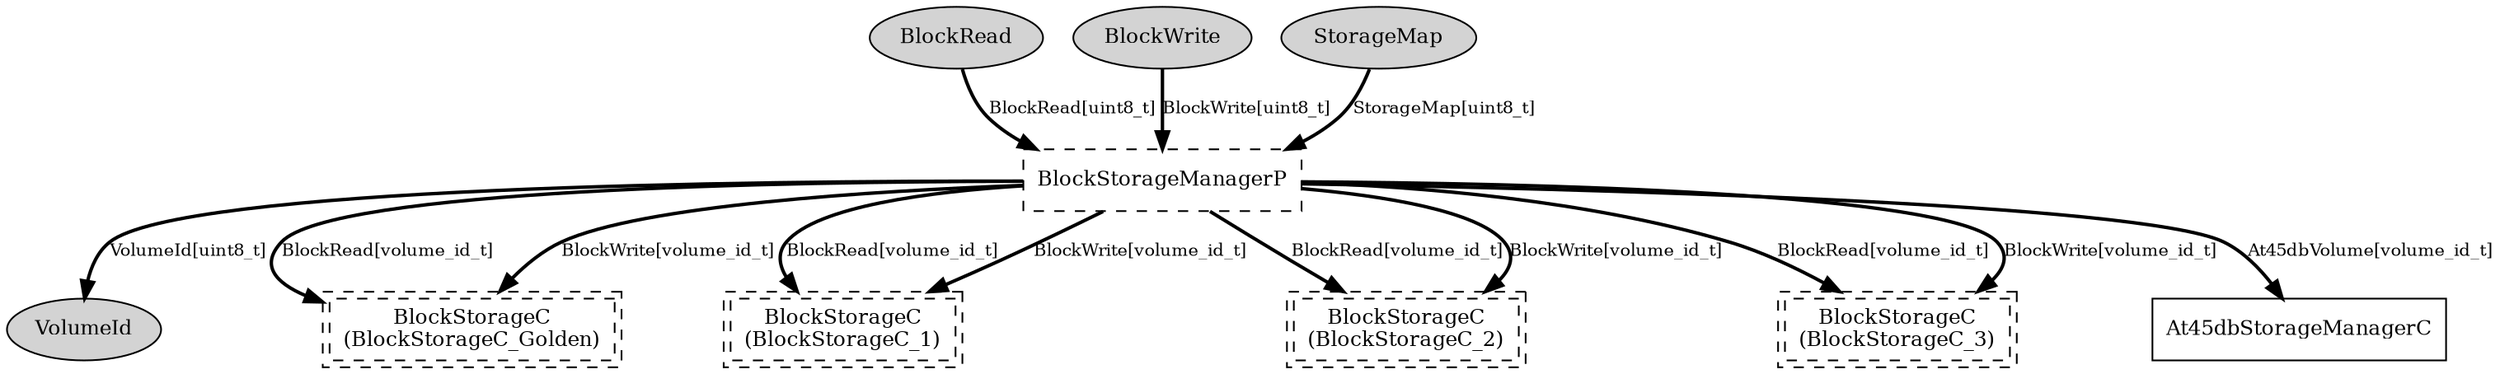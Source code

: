 digraph "tos.lib.net.Deluge.BlockStorageManager.BlockStorageManagerC" {
  n0x2ace8399b4c0 [shape=ellipse, style=filled, label="BlockRead", fontsize=12];
  "BlockStorageManagerC.BlockStorageManagerP" [fontsize=12, shape=box, style=dashed, label="BlockStorageManagerP", URL="../chtml/tos.lib.net.Deluge.BlockStorageManager.BlockStorageManagerP.html"];
  n0x2ace8399a640 [shape=ellipse, style=filled, label="BlockWrite", fontsize=12];
  "BlockStorageManagerC.BlockStorageManagerP" [fontsize=12, shape=box, style=dashed, label="BlockStorageManagerP", URL="../chtml/tos.lib.net.Deluge.BlockStorageManager.BlockStorageManagerP.html"];
  n0x2ace83996b28 [shape=ellipse, style=filled, label="StorageMap", fontsize=12];
  "BlockStorageManagerC.BlockStorageManagerP" [fontsize=12, shape=box, style=dashed, label="BlockStorageManagerP", URL="../chtml/tos.lib.net.Deluge.BlockStorageManager.BlockStorageManagerP.html"];
  "BlockStorageManagerC.BlockStorageManagerP" [fontsize=12, shape=box, style=dashed, label="BlockStorageManagerP", URL="../chtml/tos.lib.net.Deluge.BlockStorageManager.BlockStorageManagerP.html"];
  n0x2ace839986c0 [shape=ellipse, style=filled, label="VolumeId", fontsize=12];
  "BlockStorageManagerC.BlockStorageManagerP" [fontsize=12, shape=box, style=dashed, label="BlockStorageManagerP", URL="../chtml/tos.lib.net.Deluge.BlockStorageManager.BlockStorageManagerP.html"];
  "BlockStorageManagerC.BlockStorageC_Golden" [fontsize=12, shape=box,peripheries=2, style=dashed, label="BlockStorageC\n(BlockStorageC_Golden)", URL="../chtml/tos.chips.at45db.BlockStorageC.html"];
  "BlockStorageManagerC.BlockStorageC_1" [fontsize=12, shape=box,peripheries=2, style=dashed, label="BlockStorageC\n(BlockStorageC_1)", URL="../chtml/tos.chips.at45db.BlockStorageC.html"];
  "BlockStorageManagerC.BlockStorageC_2" [fontsize=12, shape=box,peripheries=2, style=dashed, label="BlockStorageC\n(BlockStorageC_2)", URL="../chtml/tos.chips.at45db.BlockStorageC.html"];
  "BlockStorageManagerC.BlockStorageC_3" [fontsize=12, shape=box,peripheries=2, style=dashed, label="BlockStorageC\n(BlockStorageC_3)", URL="../chtml/tos.chips.at45db.BlockStorageC.html"];
  "BlockStorageManagerC.BlockStorageManagerP" [fontsize=12, shape=box, style=dashed, label="BlockStorageManagerP", URL="../chtml/tos.lib.net.Deluge.BlockStorageManager.BlockStorageManagerP.html"];
  "BlockStorageManagerC.BlockStorageC_Golden" [fontsize=12, shape=box,peripheries=2, style=dashed, label="BlockStorageC\n(BlockStorageC_Golden)", URL="../chtml/tos.chips.at45db.BlockStorageC.html"];
  "BlockStorageManagerC.BlockStorageC_1" [fontsize=12, shape=box,peripheries=2, style=dashed, label="BlockStorageC\n(BlockStorageC_1)", URL="../chtml/tos.chips.at45db.BlockStorageC.html"];
  "BlockStorageManagerC.BlockStorageC_2" [fontsize=12, shape=box,peripheries=2, style=dashed, label="BlockStorageC\n(BlockStorageC_2)", URL="../chtml/tos.chips.at45db.BlockStorageC.html"];
  "BlockStorageManagerC.BlockStorageC_3" [fontsize=12, shape=box,peripheries=2, style=dashed, label="BlockStorageC\n(BlockStorageC_3)", URL="../chtml/tos.chips.at45db.BlockStorageC.html"];
  "BlockStorageManagerC.BlockStorageManagerP" [fontsize=12, shape=box, style=dashed, label="BlockStorageManagerP", URL="../chtml/tos.lib.net.Deluge.BlockStorageManager.BlockStorageManagerP.html"];
  "At45dbStorageManagerC" [fontsize=12, shape=box, URL="../chtml/tos.chips.at45db.At45dbStorageManagerC.html"];
  "n0x2ace8399b4c0" -> "BlockStorageManagerC.BlockStorageManagerP" [label="BlockRead[uint8_t]", style=bold, URL="../ihtml/tos.interfaces.BlockRead.html", fontsize=10];
  "n0x2ace8399a640" -> "BlockStorageManagerC.BlockStorageManagerP" [label="BlockWrite[uint8_t]", style=bold, URL="../ihtml/tos.interfaces.BlockWrite.html", fontsize=10];
  "n0x2ace83996b28" -> "BlockStorageManagerC.BlockStorageManagerP" [label="StorageMap[uint8_t]", style=bold, URL="../ihtml/tos.lib.net.Deluge.StorageMap.html", fontsize=10];
  "BlockStorageManagerC.BlockStorageManagerP" -> "n0x2ace839986c0" [label="VolumeId[uint8_t]", style=bold, URL="../ihtml/tos.lib.net.Deluge.BlockStorageManager.VolumeId.html", fontsize=10];
  "BlockStorageManagerC.BlockStorageManagerP" -> "BlockStorageManagerC.BlockStorageC_Golden" [label="BlockRead[volume_id_t]", style=bold, URL="../ihtml/tos.interfaces.BlockRead.html", fontsize=10];
  "BlockStorageManagerC.BlockStorageManagerP" -> "BlockStorageManagerC.BlockStorageC_1" [label="BlockRead[volume_id_t]", style=bold, URL="../ihtml/tos.interfaces.BlockRead.html", fontsize=10];
  "BlockStorageManagerC.BlockStorageManagerP" -> "BlockStorageManagerC.BlockStorageC_2" [label="BlockRead[volume_id_t]", style=bold, URL="../ihtml/tos.interfaces.BlockRead.html", fontsize=10];
  "BlockStorageManagerC.BlockStorageManagerP" -> "BlockStorageManagerC.BlockStorageC_3" [label="BlockRead[volume_id_t]", style=bold, URL="../ihtml/tos.interfaces.BlockRead.html", fontsize=10];
  "BlockStorageManagerC.BlockStorageManagerP" -> "BlockStorageManagerC.BlockStorageC_Golden" [label="BlockWrite[volume_id_t]", style=bold, URL="../ihtml/tos.interfaces.BlockWrite.html", fontsize=10];
  "BlockStorageManagerC.BlockStorageManagerP" -> "BlockStorageManagerC.BlockStorageC_1" [label="BlockWrite[volume_id_t]", style=bold, URL="../ihtml/tos.interfaces.BlockWrite.html", fontsize=10];
  "BlockStorageManagerC.BlockStorageManagerP" -> "BlockStorageManagerC.BlockStorageC_2" [label="BlockWrite[volume_id_t]", style=bold, URL="../ihtml/tos.interfaces.BlockWrite.html", fontsize=10];
  "BlockStorageManagerC.BlockStorageManagerP" -> "BlockStorageManagerC.BlockStorageC_3" [label="BlockWrite[volume_id_t]", style=bold, URL="../ihtml/tos.interfaces.BlockWrite.html", fontsize=10];
  "BlockStorageManagerC.BlockStorageManagerP" -> "At45dbStorageManagerC" [label="At45dbVolume[volume_id_t]", style=bold, URL="../ihtml/tos.chips.at45db.At45dbVolume.html", fontsize=10];
}
